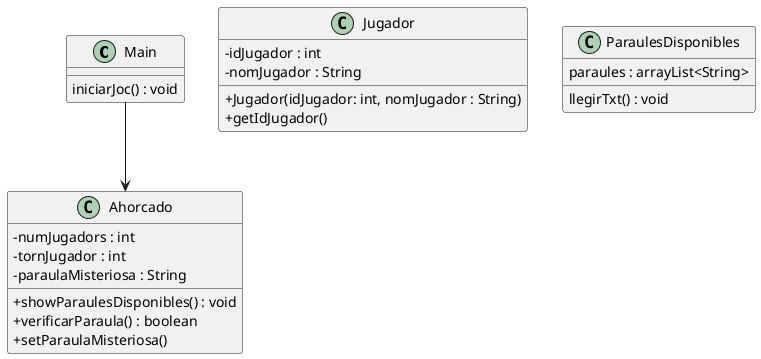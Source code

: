 @startuml
skinparam classAttributeIconSize 0

Main --> Ahorcado

class Jugador {
    -idJugador : int
    -nomJugador : String
    +Jugador(idJugador: int, nomJugador : String)
    +getIdJugador()
}

class ParaulesDisponibles {
    paraules : arrayList<String>
    llegirTxt() : void
}

class Ahorcado {
    -numJugadors : int
    -tornJugador : int
    -paraulaMisteriosa : String
    +showParaulesDisponibles() : void
    +verificarParaula() : boolean
    +setParaulaMisteriosa()
}

class Main {
    iniciarJoc() : void
}
@enduml